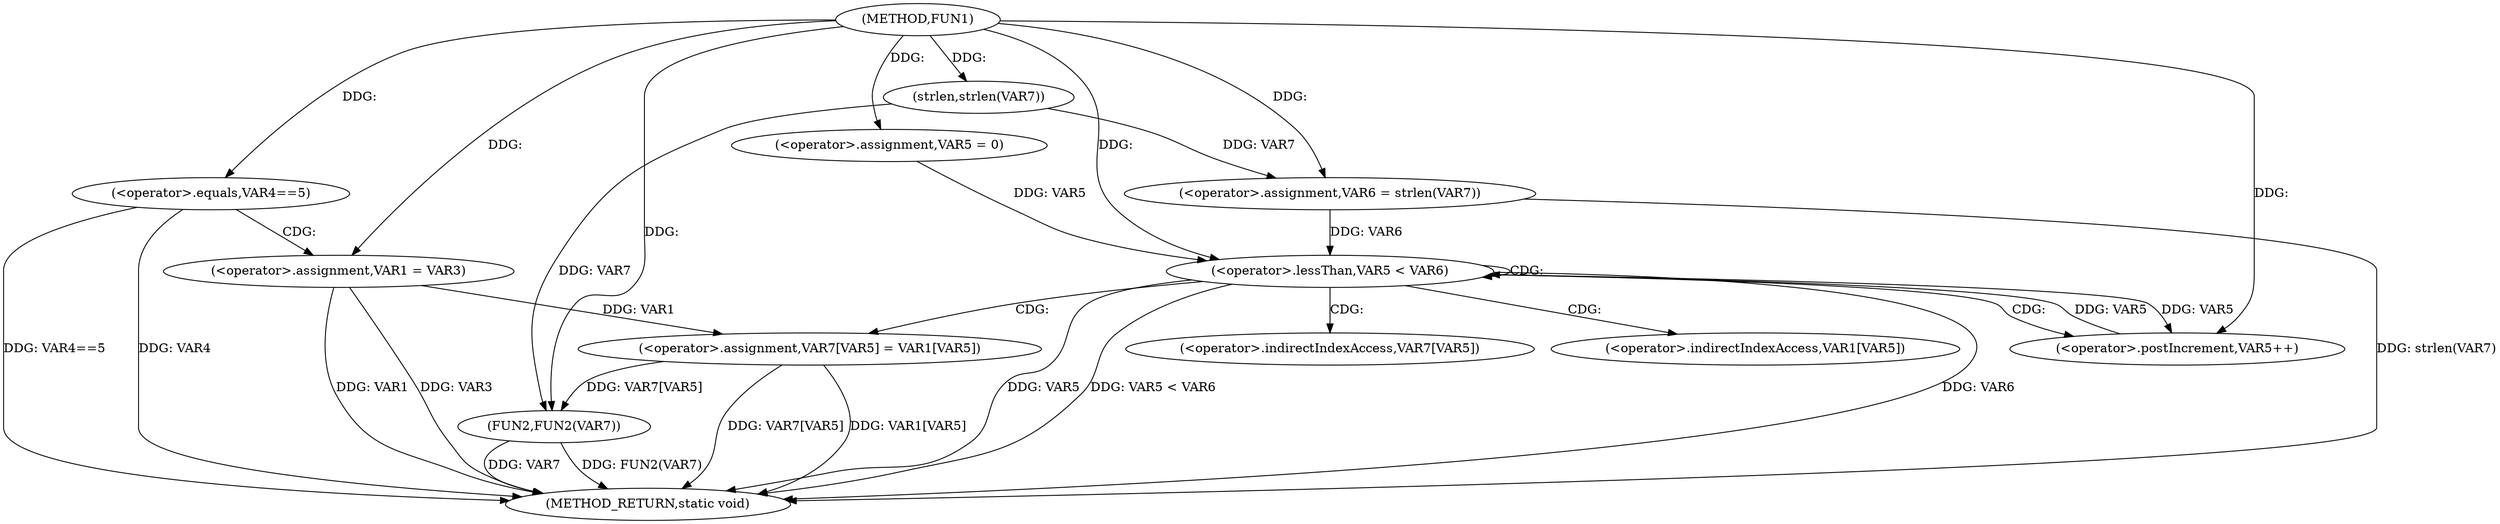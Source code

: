 digraph FUN1 {  
"1000100" [label = "(METHOD,FUN1)" ]
"1000140" [label = "(METHOD_RETURN,static void)" ]
"1000106" [label = "(<operator>.equals,VAR4==5)" ]
"1000110" [label = "(<operator>.assignment,VAR1 = VAR3)" ]
"1000117" [label = "(<operator>.assignment,VAR6 = strlen(VAR7))" ]
"1000119" [label = "(strlen,strlen(VAR7))" ]
"1000122" [label = "(<operator>.assignment,VAR5 = 0)" ]
"1000125" [label = "(<operator>.lessThan,VAR5 < VAR6)" ]
"1000128" [label = "(<operator>.postIncrement,VAR5++)" ]
"1000131" [label = "(<operator>.assignment,VAR7[VAR5] = VAR1[VAR5])" ]
"1000138" [label = "(FUN2,FUN2(VAR7))" ]
"1000132" [label = "(<operator>.indirectIndexAccess,VAR7[VAR5])" ]
"1000135" [label = "(<operator>.indirectIndexAccess,VAR1[VAR5])" ]
  "1000125" -> "1000140"  [ label = "DDG: VAR5"] 
  "1000125" -> "1000140"  [ label = "DDG: VAR5 < VAR6"] 
  "1000106" -> "1000140"  [ label = "DDG: VAR4"] 
  "1000125" -> "1000140"  [ label = "DDG: VAR6"] 
  "1000110" -> "1000140"  [ label = "DDG: VAR3"] 
  "1000117" -> "1000140"  [ label = "DDG: strlen(VAR7)"] 
  "1000110" -> "1000140"  [ label = "DDG: VAR1"] 
  "1000106" -> "1000140"  [ label = "DDG: VAR4==5"] 
  "1000131" -> "1000140"  [ label = "DDG: VAR7[VAR5]"] 
  "1000138" -> "1000140"  [ label = "DDG: VAR7"] 
  "1000131" -> "1000140"  [ label = "DDG: VAR1[VAR5]"] 
  "1000138" -> "1000140"  [ label = "DDG: FUN2(VAR7)"] 
  "1000100" -> "1000106"  [ label = "DDG: "] 
  "1000100" -> "1000110"  [ label = "DDG: "] 
  "1000119" -> "1000117"  [ label = "DDG: VAR7"] 
  "1000100" -> "1000117"  [ label = "DDG: "] 
  "1000100" -> "1000119"  [ label = "DDG: "] 
  "1000100" -> "1000122"  [ label = "DDG: "] 
  "1000122" -> "1000125"  [ label = "DDG: VAR5"] 
  "1000128" -> "1000125"  [ label = "DDG: VAR5"] 
  "1000100" -> "1000125"  [ label = "DDG: "] 
  "1000117" -> "1000125"  [ label = "DDG: VAR6"] 
  "1000125" -> "1000128"  [ label = "DDG: VAR5"] 
  "1000100" -> "1000128"  [ label = "DDG: "] 
  "1000110" -> "1000131"  [ label = "DDG: VAR1"] 
  "1000131" -> "1000138"  [ label = "DDG: VAR7[VAR5]"] 
  "1000119" -> "1000138"  [ label = "DDG: VAR7"] 
  "1000100" -> "1000138"  [ label = "DDG: "] 
  "1000106" -> "1000110"  [ label = "CDG: "] 
  "1000125" -> "1000132"  [ label = "CDG: "] 
  "1000125" -> "1000128"  [ label = "CDG: "] 
  "1000125" -> "1000125"  [ label = "CDG: "] 
  "1000125" -> "1000131"  [ label = "CDG: "] 
  "1000125" -> "1000135"  [ label = "CDG: "] 
}

